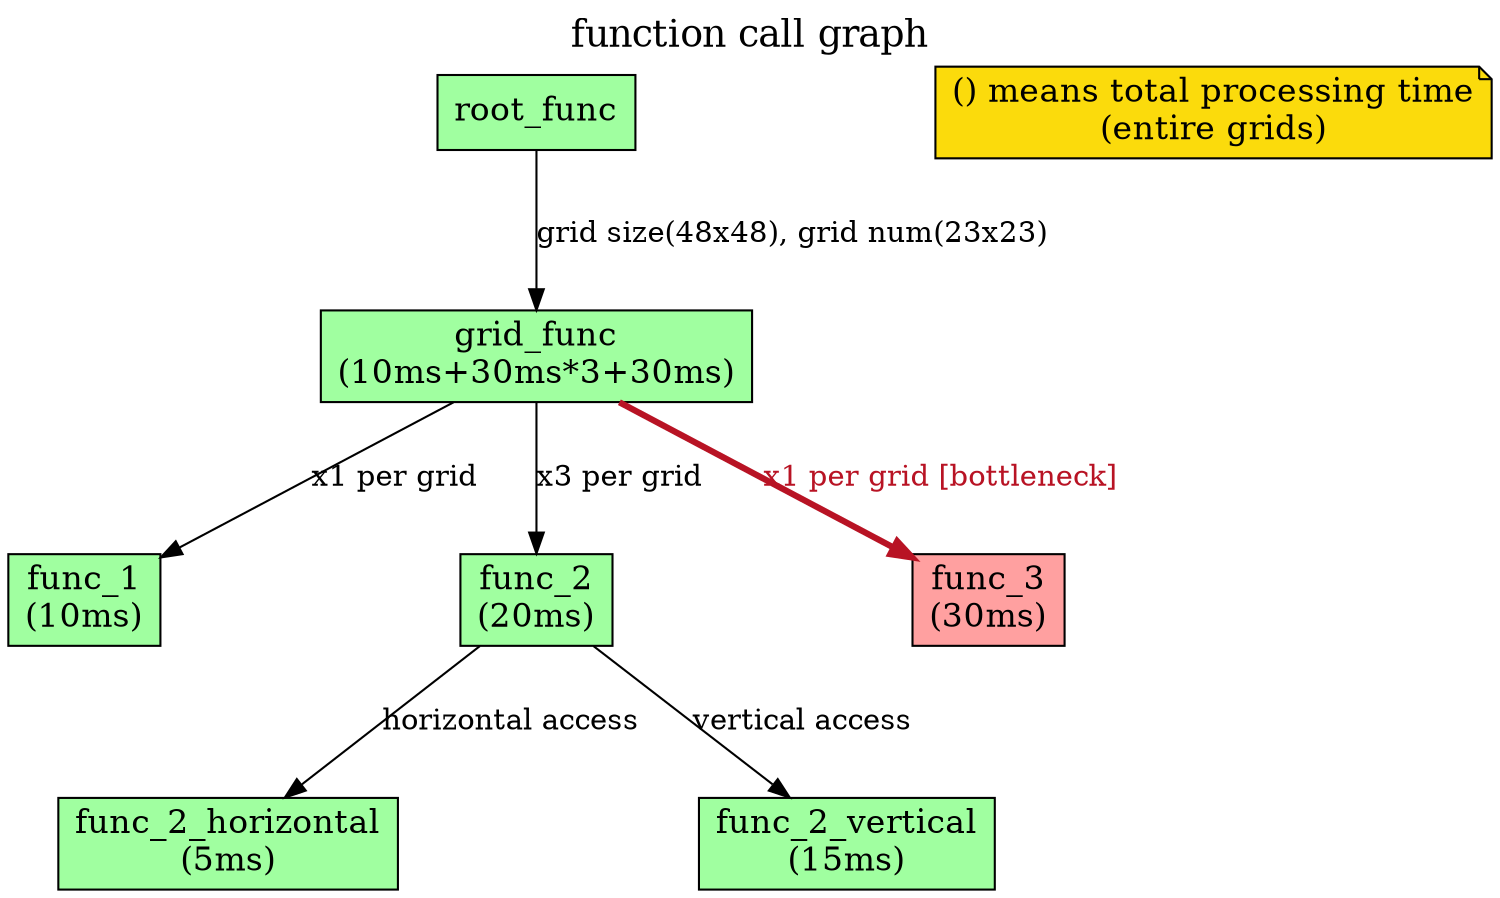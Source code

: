 digraph graph_name {
  graph [
    charset = "UTF-8";
    label = "function call graph",
    labelloc = "t",
    fontcolor = black,
    fontsize = 18,
    splines = spline,
    // NOTE: vertical space
    ranksep = 1.0,
    // NOTE: horizontal space
    nodesep = 2.0
  ];

  node [
    colorscheme = "rdylgn11"
    style = "solid,filled",
    fontsize = 16,
    fontcolor = black,
    color = black,
    fillcolor = "#A0FFA0",
    fixedsize = false,
  ];

  edge [
    style = solid,
    fontsize = 14,
    fontcolor = black,
    color = black,
    labelfloat = true,
    labeldistance = 2.5,
    labelangle = 70
  ];

  // NOTE: node definition
  root_func [shape = box];
  grid_func [shape = box, label="grid_func\n(10ms+30ms*3+30ms)"];
  func_1 [shape = box, label="func_1\n(10ms)"];
  func_2 [shape = box, label="func_2\n(20ms)"];
  func_2_horizontal [shape = box, label="func_2_horizontal\n(5ms)"];
  func_2_vertical [shape = box, label="func_2_vertical\n(15ms)"];
  func_3 [shape = box, label="func_3\n(30ms)", fillcolor="#FFA0A0"];

  // NOTE: edge definition
  root_func -> grid_func [label = "grid size(48x48), grid num(23x23)", arrowhead = normal];
  grid_func -> func_1 [label = "x1 per grid"];
  grid_func -> func_2 [label = "x3 per grid"];
  func_2 -> func_2_horizontal [label = "horizontal access"];
  func_2 -> func_2_vertical [label = "vertical access"];
  grid_func -> func_3 [label = "x1 per grid [bottleneck]", color="#B81324", fontcolor="#B81324", penwidth=3.0];

  // NOTE: comment
  // #FBDB0C: gummiyellow
  comment [shape = note, label="() means total processing time\n(entire grids)", fillcolor="#FBDB0C", fontcolor=black, pos = "1,2!"];
}
